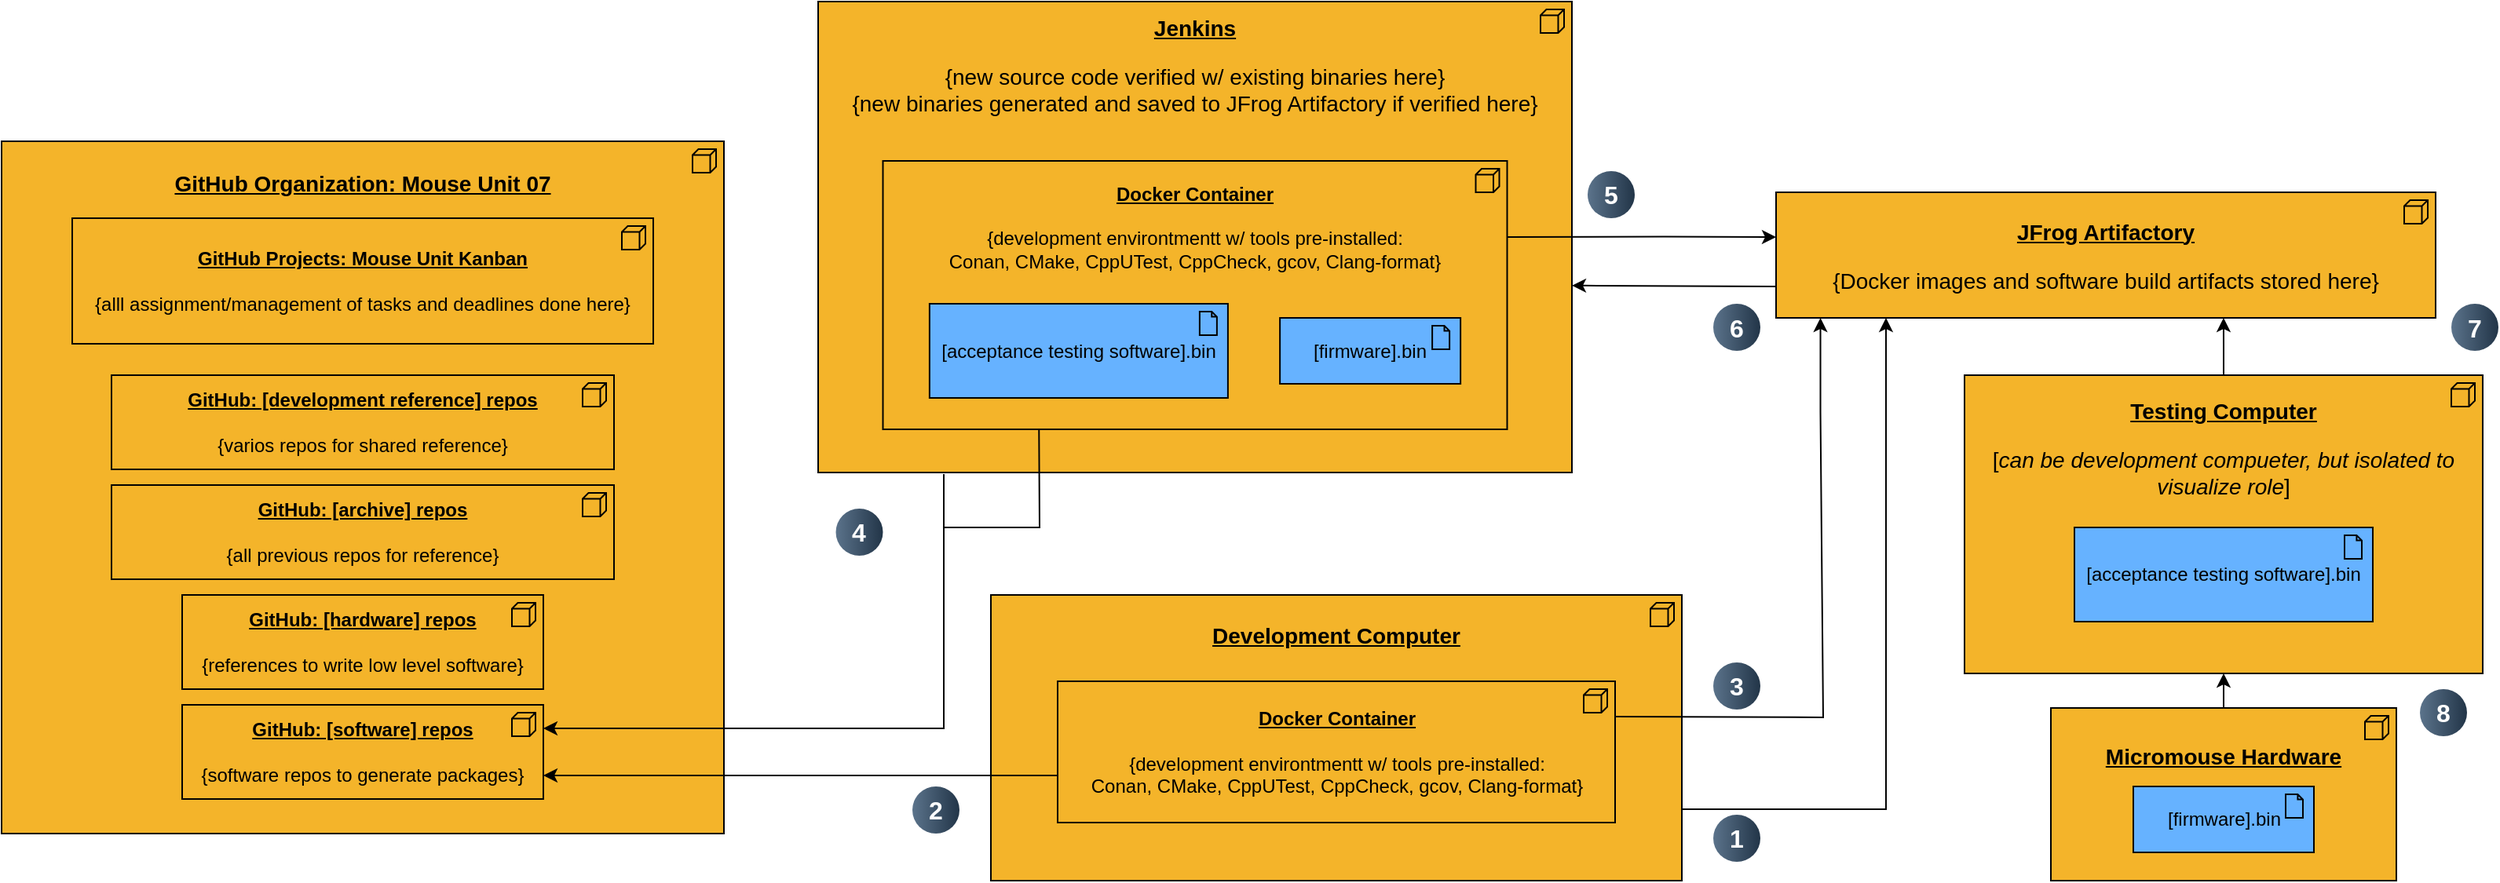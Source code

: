 <mxfile version="26.2.2">
  <diagram name="Page-1" id="e9XtBL2jhPyyOtfbMZeg">
    <mxGraphModel dx="1606" dy="975" grid="1" gridSize="10" guides="1" tooltips="1" connect="1" arrows="1" fold="1" page="1" pageScale="1" pageWidth="850" pageHeight="1100" math="0" shadow="0">
      <root>
        <mxCell id="0" />
        <mxCell id="1" parent="0" />
        <mxCell id="EkDYPHhw-KNSJjigWxGY-2" value="&lt;div style=&quot;&quot;&gt;&lt;b style=&quot;background-color: transparent; color: light-dark(rgb(0, 0, 0), rgb(255, 255, 255));&quot;&gt;&lt;u&gt;&lt;font style=&quot;font-size: 14px;&quot;&gt;GitHub Organization: Mouse Unit 07&lt;/font&gt;&lt;/u&gt;&lt;/b&gt;&lt;/div&gt;&lt;blockquote style=&quot;margin: 0 0 0 40px; border: none; padding: 0px;&quot;&gt;&lt;blockquote style=&quot;margin: 0px 0px 0px 40px; border: none; padding: 0px;&quot;&gt;&lt;b&gt;&lt;u&gt;&lt;br&gt;&lt;/u&gt;&lt;/b&gt;&lt;/blockquote&gt;&lt;blockquote style=&quot;margin: 0 0 0 40px; border: none; padding: 0px;&quot;&gt;&lt;b&gt;&lt;u&gt;&lt;br&gt;&lt;/u&gt;&lt;/b&gt;&lt;/blockquote&gt;&lt;blockquote style=&quot;margin: 0 0 0 40px; border: none; padding: 0px;&quot;&gt;&lt;b&gt;&lt;u&gt;&lt;br&gt;&lt;/u&gt;&lt;/b&gt;&lt;/blockquote&gt;&lt;blockquote style=&quot;margin: 0 0 0 40px; border: none; padding: 0px;&quot;&gt;&lt;b&gt;&lt;u&gt;&lt;br&gt;&lt;/u&gt;&lt;/b&gt;&lt;/blockquote&gt;&lt;blockquote style=&quot;margin: 0 0 0 40px; border: none; padding: 0px;&quot;&gt;&lt;b&gt;&lt;u&gt;&lt;br&gt;&lt;/u&gt;&lt;/b&gt;&lt;/blockquote&gt;&lt;blockquote style=&quot;margin: 0 0 0 40px; border: none; padding: 0px;&quot;&gt;&lt;b&gt;&lt;u&gt;&lt;br&gt;&lt;/u&gt;&lt;/b&gt;&lt;/blockquote&gt;&lt;blockquote style=&quot;margin: 0 0 0 40px; border: none; padding: 0px;&quot;&gt;&lt;b&gt;&lt;u&gt;&lt;br&gt;&lt;/u&gt;&lt;/b&gt;&lt;/blockquote&gt;&lt;blockquote style=&quot;margin: 0 0 0 40px; border: none; padding: 0px;&quot;&gt;&lt;b&gt;&lt;u&gt;&lt;br&gt;&lt;/u&gt;&lt;/b&gt;&lt;/blockquote&gt;&lt;blockquote style=&quot;margin: 0 0 0 40px; border: none; padding: 0px;&quot;&gt;&lt;b&gt;&lt;u&gt;&lt;br&gt;&lt;/u&gt;&lt;/b&gt;&lt;/blockquote&gt;&lt;blockquote style=&quot;margin: 0 0 0 40px; border: none; padding: 0px;&quot;&gt;&lt;b&gt;&lt;u&gt;&lt;br&gt;&lt;/u&gt;&lt;/b&gt;&lt;/blockquote&gt;&lt;blockquote style=&quot;margin: 0 0 0 40px; border: none; padding: 0px;&quot;&gt;&lt;b&gt;&lt;u&gt;&lt;br&gt;&lt;/u&gt;&lt;/b&gt;&lt;/blockquote&gt;&lt;blockquote style=&quot;margin: 0 0 0 40px; border: none; padding: 0px;&quot;&gt;&lt;b&gt;&lt;u&gt;&lt;br&gt;&lt;/u&gt;&lt;/b&gt;&lt;/blockquote&gt;&lt;blockquote style=&quot;margin: 0 0 0 40px; border: none; padding: 0px;&quot;&gt;&lt;b&gt;&lt;u&gt;&lt;br&gt;&lt;/u&gt;&lt;/b&gt;&lt;/blockquote&gt;&lt;blockquote style=&quot;margin: 0 0 0 40px; border: none; padding: 0px;&quot;&gt;&lt;b&gt;&lt;u&gt;&lt;br&gt;&lt;/u&gt;&lt;/b&gt;&lt;/blockquote&gt;&lt;blockquote style=&quot;margin: 0 0 0 40px; border: none; padding: 0px;&quot;&gt;&lt;b&gt;&lt;u&gt;&lt;br&gt;&lt;/u&gt;&lt;/b&gt;&lt;/blockquote&gt;&lt;blockquote style=&quot;margin: 0 0 0 40px; border: none; padding: 0px;&quot;&gt;&lt;b&gt;&lt;u&gt;&lt;br&gt;&lt;/u&gt;&lt;/b&gt;&lt;/blockquote&gt;&lt;blockquote style=&quot;margin: 0 0 0 40px; border: none; padding: 0px;&quot;&gt;&lt;b&gt;&lt;u&gt;&lt;br&gt;&lt;/u&gt;&lt;/b&gt;&lt;/blockquote&gt;&lt;blockquote style=&quot;margin: 0 0 0 40px; border: none; padding: 0px;&quot;&gt;&lt;b&gt;&lt;u&gt;&lt;br&gt;&lt;/u&gt;&lt;/b&gt;&lt;/blockquote&gt;&lt;blockquote style=&quot;margin: 0 0 0 40px; border: none; padding: 0px;&quot;&gt;&lt;b&gt;&lt;u&gt;&lt;br&gt;&lt;/u&gt;&lt;/b&gt;&lt;/blockquote&gt;&lt;blockquote style=&quot;margin: 0 0 0 40px; border: none; padding: 0px;&quot;&gt;&lt;b&gt;&lt;u&gt;&lt;br&gt;&lt;/u&gt;&lt;/b&gt;&lt;/blockquote&gt;&lt;blockquote style=&quot;margin: 0 0 0 40px; border: none; padding: 0px;&quot;&gt;&lt;b&gt;&lt;u&gt;&lt;br&gt;&lt;/u&gt;&lt;/b&gt;&lt;/blockquote&gt;&lt;blockquote style=&quot;margin: 0 0 0 40px; border: none; padding: 0px;&quot;&gt;&lt;b&gt;&lt;u&gt;&lt;br&gt;&lt;/u&gt;&lt;/b&gt;&lt;/blockquote&gt;&lt;blockquote style=&quot;margin: 0 0 0 40px; border: none; padding: 0px;&quot;&gt;&lt;b&gt;&lt;u&gt;&lt;br&gt;&lt;/u&gt;&lt;/b&gt;&lt;/blockquote&gt;&lt;blockquote style=&quot;margin: 0 0 0 40px; border: none; padding: 0px;&quot;&gt;&lt;b&gt;&lt;u&gt;&lt;br&gt;&lt;/u&gt;&lt;/b&gt;&lt;/blockquote&gt;&lt;blockquote style=&quot;margin: 0 0 0 40px; border: none; padding: 0px;&quot;&gt;&lt;b&gt;&lt;u&gt;&lt;br&gt;&lt;/u&gt;&lt;/b&gt;&lt;/blockquote&gt;&lt;blockquote style=&quot;margin: 0 0 0 40px; border: none; padding: 0px;&quot;&gt;&lt;b&gt;&lt;u&gt;&lt;br&gt;&lt;/u&gt;&lt;/b&gt;&lt;/blockquote&gt;&lt;blockquote style=&quot;margin: 0 0 0 40px; border: none; padding: 0px;&quot;&gt;&lt;br&gt;&lt;/blockquote&gt;&lt;/blockquote&gt;" style="html=1;outlineConnect=0;whiteSpace=wrap;fillColor=light-dark(#f4b42a, #004400);shape=mxgraph.archimate.application;appType=node;align=center;" parent="1" vertex="1">
          <mxGeometry x="60" y="188" width="460" height="441" as="geometry" />
        </mxCell>
        <mxCell id="EkDYPHhw-KNSJjigWxGY-4" value="&lt;b&gt;&lt;u&gt;GitHub Projects: Mouse Unit Kanban&lt;/u&gt;&lt;/b&gt;&lt;b&gt;&lt;u&gt;&lt;br&gt;&lt;/u&gt;&lt;/b&gt;&lt;span style=&quot;background-color: transparent; color: light-dark(rgb(0, 0, 0), rgb(255, 255, 255));&quot;&gt;&lt;br&gt;{alll assignment/management of tasks and deadlines done here}&lt;/span&gt;" style="html=1;outlineConnect=0;whiteSpace=wrap;fillColor=light-dark(#f4b42a, #004400);shape=mxgraph.archimate.application;appType=node;align=center;" parent="1" vertex="1">
          <mxGeometry x="105" y="237" width="370" height="80" as="geometry" />
        </mxCell>
        <mxCell id="ZBorQev55Vk7wjFXjuuA-1" value="&lt;b&gt;&lt;u&gt;GitHub: [software] repos&lt;br&gt;&lt;/u&gt;&lt;/b&gt;&lt;br&gt;&lt;span style=&quot;background-color: transparent; color: light-dark(rgb(0, 0, 0), rgb(255, 255, 255));&quot;&gt;{software repos to generate packages}&lt;/span&gt;" style="html=1;outlineConnect=0;whiteSpace=wrap;fillColor=light-dark(#f4b42a, #004400);shape=mxgraph.archimate.application;appType=node;align=center;" vertex="1" parent="1">
          <mxGeometry x="175" y="547" width="230" height="60" as="geometry" />
        </mxCell>
        <mxCell id="ZBorQev55Vk7wjFXjuuA-5" value="&lt;b&gt;&lt;u&gt;GitHub: [development reference] repos&lt;/u&gt;&lt;/b&gt;&lt;div&gt;&lt;br&gt;&lt;span style=&quot;background-color: transparent; color: light-dark(rgb(0, 0, 0), rgb(255, 255, 255));&quot;&gt;{varios repos for shared reference}&lt;/span&gt;&lt;/div&gt;" style="html=1;outlineConnect=0;whiteSpace=wrap;fillColor=light-dark(#f4b42a, #004400);shape=mxgraph.archimate.application;appType=node;align=center;" vertex="1" parent="1">
          <mxGeometry x="130" y="337" width="320" height="60" as="geometry" />
        </mxCell>
        <mxCell id="ZBorQev55Vk7wjFXjuuA-6" value="&lt;b&gt;&lt;u&gt;GitHub: [hardware] repos&lt;br&gt;&lt;/u&gt;&lt;/b&gt;&lt;br&gt;&lt;span style=&quot;background-color: transparent; color: light-dark(rgb(0, 0, 0), rgb(255, 255, 255));&quot;&gt;{references to write low level software}&lt;/span&gt;" style="html=1;outlineConnect=0;whiteSpace=wrap;fillColor=light-dark(#f4b42a, #004400);shape=mxgraph.archimate.application;appType=node;align=center;" vertex="1" parent="1">
          <mxGeometry x="175" y="477" width="230" height="60" as="geometry" />
        </mxCell>
        <mxCell id="ZBorQev55Vk7wjFXjuuA-7" value="&lt;b&gt;&lt;u&gt;GitHub: [archive] repos&lt;br&gt;&lt;/u&gt;&lt;/b&gt;&lt;br&gt;&lt;span style=&quot;background-color: transparent; color: light-dark(rgb(0, 0, 0), rgb(255, 255, 255));&quot;&gt;{all previous repos for reference}&lt;/span&gt;" style="html=1;outlineConnect=0;whiteSpace=wrap;fillColor=light-dark(#f4b42a, #004400);shape=mxgraph.archimate.application;appType=node;align=center;" vertex="1" parent="1">
          <mxGeometry x="130" y="407" width="320" height="60" as="geometry" />
        </mxCell>
        <mxCell id="ZBorQev55Vk7wjFXjuuA-8" value="&lt;span style=&quot;font-size: 14px;&quot;&gt;&lt;b&gt;&lt;u&gt;Development Computer&lt;br&gt;&lt;/u&gt;&lt;/b&gt;&lt;/span&gt;&lt;span style=&quot;font-size: 14px;&quot;&gt;&lt;b&gt;&lt;u&gt;&lt;br&gt;&lt;/u&gt;&lt;/b&gt;&lt;/span&gt;&lt;span style=&quot;font-size: 14px;&quot;&gt;&lt;b&gt;&lt;u&gt;&lt;br&gt;&lt;/u&gt;&lt;/b&gt;&lt;/span&gt;&lt;span style=&quot;font-size: 14px;&quot;&gt;&lt;b&gt;&lt;u&gt;&lt;br&gt;&lt;/u&gt;&lt;/b&gt;&lt;/span&gt;&lt;span style=&quot;font-size: 14px;&quot;&gt;&lt;b&gt;&lt;u&gt;&lt;br&gt;&lt;/u&gt;&lt;/b&gt;&lt;/span&gt;&lt;span style=&quot;font-size: 14px;&quot;&gt;&lt;b&gt;&lt;u&gt;&lt;br&gt;&lt;/u&gt;&lt;/b&gt;&lt;/span&gt;&lt;span style=&quot;font-size: 14px;&quot;&gt;&lt;b&gt;&lt;u&gt;&lt;br&gt;&lt;/u&gt;&lt;/b&gt;&lt;/span&gt;&lt;br&gt;&lt;blockquote style=&quot;margin: 0 0 0 40px; border: none; padding: 0px;&quot;&gt;&lt;br&gt;&lt;/blockquote&gt;" style="html=1;outlineConnect=0;whiteSpace=wrap;fillColor=light-dark(#f4b42a, #004400);shape=mxgraph.archimate.application;appType=node;align=center;" vertex="1" parent="1">
          <mxGeometry x="690" y="477" width="440" height="182" as="geometry" />
        </mxCell>
        <mxCell id="ZBorQev55Vk7wjFXjuuA-9" value="&lt;span style=&quot;background-color: transparent; color: light-dark(rgb(0, 0, 0), rgb(255, 255, 255));&quot;&gt;&lt;b&gt;&lt;u&gt;Docker Container&lt;/u&gt;&lt;/b&gt;&lt;/span&gt;&lt;div&gt;&lt;span style=&quot;background-color: transparent; color: light-dark(rgb(0, 0, 0), rgb(255, 255, 255));&quot;&gt;&lt;br&gt;{development environtmentt w/ tools&amp;nbsp;&lt;/span&gt;&lt;span style=&quot;background-color: transparent; color: light-dark(rgb(0, 0, 0), rgb(255, 255, 255));&quot;&gt;pre-installed&lt;/span&gt;&lt;span style=&quot;background-color: transparent; color: light-dark(rgb(0, 0, 0), rgb(255, 255, 255));&quot;&gt;:&lt;/span&gt;&lt;/div&gt;&lt;div&gt;&lt;span style=&quot;background-color: transparent; color: light-dark(rgb(0, 0, 0), rgb(255, 255, 255));&quot;&gt;Conan, CMake, CppUTest, CppCheck, gcov, Clang-format}&lt;/span&gt;&lt;/div&gt;" style="html=1;outlineConnect=0;whiteSpace=wrap;fillColor=light-dark(#f4b42a, #004400);shape=mxgraph.archimate.application;appType=node;align=center;" vertex="1" parent="1">
          <mxGeometry x="732.5" y="532" width="355" height="90" as="geometry" />
        </mxCell>
        <mxCell id="ZBorQev55Vk7wjFXjuuA-11" value="&lt;span style=&quot;font-size: 14px;&quot;&gt;&lt;b&gt;&lt;u&gt;JFrog Artifactory&lt;/u&gt;&lt;/b&gt;&lt;/span&gt;&lt;span style=&quot;font-size: 14px;&quot;&gt;&lt;b&gt;&lt;u&gt;&lt;br&gt;&lt;/u&gt;&lt;/b&gt;&lt;/span&gt;&lt;br&gt;&lt;span style=&quot;font-size: 14px; background-color: transparent; color: light-dark(rgb(0, 0, 0), rgb(255, 255, 255));&quot;&gt;{Docker images and software build artifacts stored here}&lt;/span&gt;" style="html=1;outlineConnect=0;whiteSpace=wrap;fillColor=light-dark(#f4b42a, #004400);shape=mxgraph.archimate.application;appType=node;align=center;" vertex="1" parent="1">
          <mxGeometry x="1190" y="220.5" width="420" height="80" as="geometry" />
        </mxCell>
        <mxCell id="ZBorQev55Vk7wjFXjuuA-12" value="&lt;span style=&quot;font-size: 14px;&quot;&gt;&lt;b&gt;&lt;u&gt;Jenkins&lt;br&gt;&lt;/u&gt;&lt;/b&gt;&lt;/span&gt;&lt;br&gt;&lt;span style=&quot;font-size: 14px; background-color: transparent; color: light-dark(rgb(0, 0, 0), rgb(255, 255, 255));&quot;&gt;{new source code verified w/ existing binaries here}&lt;/span&gt;&lt;span style=&quot;font-size: 14px;&quot;&gt;&lt;br&gt;{new binaries generated and saved to JFrog Artifactory if verified here}&lt;/span&gt;&lt;div&gt;&lt;span style=&quot;font-size: 14px;&quot;&gt;&lt;br&gt;&lt;/span&gt;&lt;/div&gt;&lt;div&gt;&lt;span style=&quot;font-size: 14px;&quot;&gt;&lt;br&gt;&lt;/span&gt;&lt;/div&gt;&lt;div&gt;&lt;span style=&quot;font-size: 14px;&quot;&gt;&lt;br&gt;&lt;/span&gt;&lt;/div&gt;&lt;div&gt;&lt;span style=&quot;font-size: 14px;&quot;&gt;&lt;br&gt;&lt;/span&gt;&lt;/div&gt;&lt;div&gt;&lt;span style=&quot;font-size: 14px;&quot;&gt;&lt;br&gt;&lt;/span&gt;&lt;/div&gt;&lt;div&gt;&lt;span style=&quot;font-size: 14px;&quot;&gt;&lt;br&gt;&lt;/span&gt;&lt;/div&gt;&lt;div&gt;&lt;span style=&quot;font-size: 14px;&quot;&gt;&lt;br&gt;&lt;/span&gt;&lt;/div&gt;&lt;div&gt;&lt;span style=&quot;font-size: 14px;&quot;&gt;&lt;br&gt;&lt;/span&gt;&lt;/div&gt;&lt;div&gt;&lt;span style=&quot;font-size: 14px;&quot;&gt;&lt;br&gt;&lt;/span&gt;&lt;/div&gt;&lt;div&gt;&lt;span style=&quot;font-size: 14px;&quot;&gt;&lt;br&gt;&lt;/span&gt;&lt;/div&gt;&lt;div&gt;&lt;span style=&quot;font-size: 14px;&quot;&gt;&lt;br&gt;&lt;/span&gt;&lt;/div&gt;&lt;div&gt;&lt;span style=&quot;font-size: 14px;&quot;&gt;&lt;br&gt;&lt;/span&gt;&lt;/div&gt;&lt;div&gt;&lt;span style=&quot;font-size: 14px;&quot;&gt;&lt;br&gt;&lt;/span&gt;&lt;/div&gt;" style="html=1;outlineConnect=0;whiteSpace=wrap;fillColor=light-dark(#f4b42a, #004400);shape=mxgraph.archimate.application;appType=node;align=center;" vertex="1" parent="1">
          <mxGeometry x="580" y="99" width="480" height="300" as="geometry" />
        </mxCell>
        <mxCell id="ZBorQev55Vk7wjFXjuuA-14" value="&lt;span style=&quot;font-size: 14px;&quot;&gt;&lt;b&gt;&lt;u&gt;Micromouse Hardware&lt;/u&gt;&lt;/b&gt;&lt;/span&gt;&lt;div&gt;&lt;span style=&quot;font-size: 14px; background-color: transparent; color: light-dark(rgb(0, 0, 0), rgb(255, 255, 255));&quot;&gt;&lt;br&gt;&lt;/span&gt;&lt;/div&gt;&lt;div&gt;&lt;span style=&quot;font-size: 14px; background-color: transparent; color: light-dark(rgb(0, 0, 0), rgb(255, 255, 255));&quot;&gt;&lt;br&gt;&lt;/span&gt;&lt;/div&gt;&lt;div&gt;&lt;br&gt;&lt;/div&gt;" style="html=1;outlineConnect=0;whiteSpace=wrap;fillColor=light-dark(#f4b42a, #004400);shape=mxgraph.archimate.application;appType=node;align=center;" vertex="1" parent="1">
          <mxGeometry x="1365" y="549" width="220" height="110" as="geometry" />
        </mxCell>
        <mxCell id="ZBorQev55Vk7wjFXjuuA-15" value="&lt;span style=&quot;background-color: transparent; color: light-dark(rgb(0, 0, 0), rgb(255, 255, 255));&quot;&gt;&lt;b&gt;&lt;u&gt;Docker Container&lt;/u&gt;&lt;/b&gt;&lt;/span&gt;&lt;div&gt;&lt;span style=&quot;background-color: transparent; color: light-dark(rgb(0, 0, 0), rgb(255, 255, 255));&quot;&gt;&lt;br&gt;{development environtmentt w/ tools&amp;nbsp;&lt;/span&gt;&lt;span style=&quot;background-color: transparent; color: light-dark(rgb(0, 0, 0), rgb(255, 255, 255));&quot;&gt;pre-installed&lt;/span&gt;&lt;span style=&quot;background-color: transparent; color: light-dark(rgb(0, 0, 0), rgb(255, 255, 255));&quot;&gt;:&lt;/span&gt;&lt;/div&gt;&lt;div&gt;&lt;span style=&quot;background-color: transparent; color: light-dark(rgb(0, 0, 0), rgb(255, 255, 255));&quot;&gt;Conan, CMake, CppUTest, CppCheck, gcov, Clang-format}&lt;/span&gt;&lt;/div&gt;&lt;div&gt;&lt;span style=&quot;background-color: transparent; color: light-dark(rgb(0, 0, 0), rgb(255, 255, 255));&quot;&gt;&lt;br&gt;&lt;/span&gt;&lt;/div&gt;&lt;div&gt;&lt;span style=&quot;background-color: transparent; color: light-dark(rgb(0, 0, 0), rgb(255, 255, 255));&quot;&gt;&lt;br&gt;&lt;/span&gt;&lt;/div&gt;&lt;div&gt;&lt;span style=&quot;background-color: transparent; color: light-dark(rgb(0, 0, 0), rgb(255, 255, 255));&quot;&gt;&lt;br&gt;&lt;/span&gt;&lt;/div&gt;&lt;div&gt;&lt;span style=&quot;background-color: transparent; color: light-dark(rgb(0, 0, 0), rgb(255, 255, 255));&quot;&gt;&lt;br&gt;&lt;/span&gt;&lt;/div&gt;&lt;div&gt;&lt;span style=&quot;background-color: transparent; color: light-dark(rgb(0, 0, 0), rgb(255, 255, 255));&quot;&gt;&lt;br&gt;&lt;/span&gt;&lt;/div&gt;&lt;div&gt;&lt;span style=&quot;background-color: transparent; color: light-dark(rgb(0, 0, 0), rgb(255, 255, 255));&quot;&gt;&lt;br&gt;&lt;/span&gt;&lt;/div&gt;" style="html=1;outlineConnect=0;whiteSpace=wrap;fillColor=light-dark(#f4b42a, #004400);shape=mxgraph.archimate.application;appType=node;align=center;" vertex="1" parent="1">
          <mxGeometry x="621.25" y="200.5" width="397.5" height="171" as="geometry" />
        </mxCell>
        <mxCell id="ZBorQev55Vk7wjFXjuuA-17" value="[firmware].bin" style="html=1;outlineConnect=0;whiteSpace=wrap;fillColor=#66B2FF;shape=mxgraph.archimate3.application;appType=artifact;archiType=square;" vertex="1" parent="1">
          <mxGeometry x="1417.5" y="599" width="115" height="42" as="geometry" />
        </mxCell>
        <mxCell id="ZBorQev55Vk7wjFXjuuA-19" value="[acceptance testing software].bin" style="html=1;outlineConnect=0;whiteSpace=wrap;fillColor=#66B2FF;shape=mxgraph.archimate3.application;appType=artifact;archiType=square;" vertex="1" parent="1">
          <mxGeometry x="650.94" y="291.5" width="190" height="60" as="geometry" />
        </mxCell>
        <mxCell id="ZBorQev55Vk7wjFXjuuA-20" value="[firmware].bin" style="html=1;outlineConnect=0;whiteSpace=wrap;fillColor=#66B2FF;shape=mxgraph.archimate3.application;appType=artifact;archiType=square;" vertex="1" parent="1">
          <mxGeometry x="874.06" y="300.5" width="115" height="42" as="geometry" />
        </mxCell>
        <mxCell id="ZBorQev55Vk7wjFXjuuA-45" style="edgeStyle=orthogonalEdgeStyle;rounded=0;orthogonalLoop=1;jettySize=auto;html=1;" edge="1" parent="1" source="ZBorQev55Vk7wjFXjuuA-21">
          <mxGeometry relative="1" as="geometry">
            <mxPoint x="1474.97" y="300.5" as="targetPoint" />
            <mxPoint x="1474.97" y="327.5" as="sourcePoint" />
          </mxGeometry>
        </mxCell>
        <mxCell id="ZBorQev55Vk7wjFXjuuA-21" value="&lt;div style=&quot;&quot;&gt;&lt;b style=&quot;font-size: 14px; background-color: transparent; color: light-dark(rgb(0, 0, 0), rgb(255, 255, 255));&quot;&gt;&lt;u&gt;Testing Computer&lt;/u&gt;&lt;/b&gt;&lt;/div&gt;&lt;div style=&quot;&quot;&gt;&lt;br&gt;&lt;/div&gt;&lt;span style=&quot;font-size: 14px; background-color: transparent; color: light-dark(rgb(0, 0, 0), rgb(255, 255, 255));&quot;&gt;&lt;div style=&quot;&quot;&gt;&lt;span style=&quot;background-color: transparent; color: light-dark(rgb(0, 0, 0), rgb(255, 255, 255));&quot;&gt;[&lt;/span&gt;&lt;i style=&quot;background-color: transparent; color: light-dark(rgb(0, 0, 0), rgb(255, 255, 255));&quot;&gt;can be development compueter,&amp;nbsp;&lt;/i&gt;&lt;i style=&quot;background-color: transparent; color: light-dark(rgb(0, 0, 0), rgb(255, 255, 255));&quot;&gt;but isolated to visualize role&lt;/i&gt;&lt;span style=&quot;background-color: transparent; color: light-dark(rgb(0, 0, 0), rgb(255, 255, 255));&quot;&gt;]&lt;/span&gt;&lt;/div&gt;&lt;/span&gt;&lt;div style=&quot;&quot;&gt;&lt;span style=&quot;font-size: 14px;&quot;&gt;&lt;b&gt;&lt;u&gt;&lt;br&gt;&lt;/u&gt;&lt;/b&gt;&lt;/span&gt;&lt;/div&gt;&lt;div style=&quot;&quot;&gt;&lt;span style=&quot;font-size: 14px;&quot;&gt;&lt;b&gt;&lt;u&gt;&lt;br&gt;&lt;/u&gt;&lt;/b&gt;&lt;/span&gt;&lt;/div&gt;&lt;div style=&quot;&quot;&gt;&lt;span style=&quot;font-size: 14px;&quot;&gt;&lt;b&gt;&lt;u&gt;&lt;br&gt;&lt;/u&gt;&lt;/b&gt;&lt;/span&gt;&lt;/div&gt;&lt;div style=&quot;&quot;&gt;&lt;span style=&quot;font-size: 14px;&quot;&gt;&lt;b&gt;&lt;u&gt;&lt;br&gt;&lt;/u&gt;&lt;/b&gt;&lt;/span&gt;&lt;/div&gt;&lt;br&gt;&lt;blockquote style=&quot;margin: 0 0 0 40px; border: none; padding: 0px;&quot;&gt;&lt;br&gt;&lt;/blockquote&gt;" style="html=1;outlineConnect=0;whiteSpace=wrap;fillColor=light-dark(#f4b42a, #004400);shape=mxgraph.archimate.application;appType=node;align=center;" vertex="1" parent="1">
          <mxGeometry x="1310" y="337" width="330" height="190" as="geometry" />
        </mxCell>
        <mxCell id="ZBorQev55Vk7wjFXjuuA-18" value="[acceptance testing software].bin" style="html=1;outlineConnect=0;whiteSpace=wrap;fillColor=#66B2FF;shape=mxgraph.archimate3.application;appType=artifact;archiType=square;" vertex="1" parent="1">
          <mxGeometry x="1380" y="434" width="190" height="60" as="geometry" />
        </mxCell>
        <mxCell id="ZBorQev55Vk7wjFXjuuA-23" style="edgeStyle=orthogonalEdgeStyle;rounded=0;orthogonalLoop=1;jettySize=auto;html=1;entryX=1;entryY=0.75;entryDx=0;entryDy=0;entryPerimeter=0;exitX=0;exitY=0.75;exitDx=0;exitDy=0;exitPerimeter=0;" edge="1" parent="1" source="ZBorQev55Vk7wjFXjuuA-9" target="ZBorQev55Vk7wjFXjuuA-1">
          <mxGeometry relative="1" as="geometry">
            <Array as="points">
              <mxPoint x="732" y="592" />
            </Array>
          </mxGeometry>
        </mxCell>
        <mxCell id="ZBorQev55Vk7wjFXjuuA-26" style="edgeStyle=orthogonalEdgeStyle;rounded=0;orthogonalLoop=1;jettySize=auto;html=1;exitX=1;exitY=0.75;exitDx=0;exitDy=0;exitPerimeter=0;" edge="1" parent="1" source="ZBorQev55Vk7wjFXjuuA-8">
          <mxGeometry relative="1" as="geometry">
            <mxPoint x="1060.0" y="613.5" as="sourcePoint" />
            <mxPoint x="1260" y="300.5" as="targetPoint" />
            <Array as="points">
              <mxPoint x="1260" y="613" />
            </Array>
          </mxGeometry>
        </mxCell>
        <mxCell id="ZBorQev55Vk7wjFXjuuA-27" value="" style="endArrow=classic;html=1;rounded=0;exitX=1;exitY=0.25;exitDx=0;exitDy=0;exitPerimeter=0;" edge="1" parent="1" source="ZBorQev55Vk7wjFXjuuA-9">
          <mxGeometry width="50" height="50" relative="1" as="geometry">
            <mxPoint x="1140" y="560" as="sourcePoint" />
            <mxPoint x="1218.26" y="300.5" as="targetPoint" />
            <Array as="points">
              <mxPoint x="1220" y="555" />
              <mxPoint x="1218.26" y="360.5" />
            </Array>
          </mxGeometry>
        </mxCell>
        <mxCell id="ZBorQev55Vk7wjFXjuuA-28" value="" style="endArrow=classic;html=1;rounded=0;entryX=1;entryY=0.25;entryDx=0;entryDy=0;entryPerimeter=0;" edge="1" parent="1" target="ZBorQev55Vk7wjFXjuuA-1">
          <mxGeometry width="50" height="50" relative="1" as="geometry">
            <mxPoint x="660" y="400" as="sourcePoint" />
            <mxPoint x="580" y="510" as="targetPoint" />
            <Array as="points">
              <mxPoint x="660" y="562" />
            </Array>
          </mxGeometry>
        </mxCell>
        <mxCell id="ZBorQev55Vk7wjFXjuuA-29" value="" style="endArrow=classic;html=1;rounded=0;" edge="1" parent="1">
          <mxGeometry width="50" height="50" relative="1" as="geometry">
            <mxPoint x="1018.75" y="249.03" as="sourcePoint" />
            <mxPoint x="1190" y="249" as="targetPoint" />
            <Array as="points">
              <mxPoint x="1118.75" y="248.78" />
            </Array>
          </mxGeometry>
        </mxCell>
        <mxCell id="ZBorQev55Vk7wjFXjuuA-30" value="" style="endArrow=classic;html=1;rounded=0;exitX=0;exitY=0.75;exitDx=0;exitDy=0;exitPerimeter=0;entryX=1;entryY=0.603;entryDx=0;entryDy=0;entryPerimeter=0;" edge="1" parent="1" source="ZBorQev55Vk7wjFXjuuA-11" target="ZBorQev55Vk7wjFXjuuA-12">
          <mxGeometry width="50" height="50" relative="1" as="geometry">
            <mxPoint x="1120" y="370" as="sourcePoint" />
            <mxPoint x="1070" y="280" as="targetPoint" />
          </mxGeometry>
        </mxCell>
        <mxCell id="ZBorQev55Vk7wjFXjuuA-31" value="" style="endArrow=none;html=1;rounded=0;entryX=0.25;entryY=1;entryDx=0;entryDy=0;entryPerimeter=0;" edge="1" parent="1" target="ZBorQev55Vk7wjFXjuuA-15">
          <mxGeometry width="50" height="50" relative="1" as="geometry">
            <mxPoint x="660" y="434" as="sourcePoint" />
            <mxPoint x="721" y="380" as="targetPoint" />
            <Array as="points">
              <mxPoint x="721" y="434" />
            </Array>
          </mxGeometry>
        </mxCell>
        <mxCell id="ZBorQev55Vk7wjFXjuuA-35" value="1" style="ellipse;whiteSpace=wrap;html=1;aspect=fixed;rotation=0;gradientColor=#223548;strokeColor=none;gradientDirection=east;fillColor=#5b738b;rounded=0;pointerEvents=0;fontFamily=Helvetica;fontSize=16;fontColor=#FFFFFF;spacingTop=4;spacingBottom=4;spacingLeft=4;spacingRight=4;points=[];fontStyle=1" vertex="1" parent="1">
          <mxGeometry x="1150" y="617" width="30" height="30" as="geometry" />
        </mxCell>
        <mxCell id="ZBorQev55Vk7wjFXjuuA-36" value="2" style="ellipse;whiteSpace=wrap;html=1;aspect=fixed;rotation=0;gradientColor=#223548;strokeColor=none;gradientDirection=east;fillColor=#5b738b;rounded=0;pointerEvents=0;fontFamily=Helvetica;fontSize=16;fontColor=#FFFFFF;spacingTop=4;spacingBottom=4;spacingLeft=4;spacingRight=4;points=[];fontStyle=1" vertex="1" parent="1">
          <mxGeometry x="640" y="599" width="30" height="30" as="geometry" />
        </mxCell>
        <mxCell id="ZBorQev55Vk7wjFXjuuA-37" value="3" style="ellipse;whiteSpace=wrap;html=1;aspect=fixed;rotation=0;gradientColor=#223548;strokeColor=none;gradientDirection=east;fillColor=#5b738b;rounded=0;pointerEvents=0;fontFamily=Helvetica;fontSize=16;fontColor=#FFFFFF;spacingTop=4;spacingBottom=4;spacingLeft=4;spacingRight=4;points=[];fontStyle=1" vertex="1" parent="1">
          <mxGeometry x="1150" y="520" width="30" height="30" as="geometry" />
        </mxCell>
        <mxCell id="ZBorQev55Vk7wjFXjuuA-38" value="4" style="ellipse;whiteSpace=wrap;html=1;aspect=fixed;rotation=0;gradientColor=#223548;strokeColor=none;gradientDirection=east;fillColor=#5b738b;rounded=0;pointerEvents=0;fontFamily=Helvetica;fontSize=16;fontColor=#FFFFFF;spacingTop=4;spacingBottom=4;spacingLeft=4;spacingRight=4;points=[];fontStyle=1" vertex="1" parent="1">
          <mxGeometry x="591.25" y="422" width="30" height="30" as="geometry" />
        </mxCell>
        <mxCell id="ZBorQev55Vk7wjFXjuuA-39" value="5" style="ellipse;whiteSpace=wrap;html=1;aspect=fixed;rotation=0;gradientColor=#223548;strokeColor=none;gradientDirection=east;fillColor=#5b738b;rounded=0;pointerEvents=0;fontFamily=Helvetica;fontSize=16;fontColor=#FFFFFF;spacingTop=4;spacingBottom=4;spacingLeft=4;spacingRight=4;points=[];fontStyle=1" vertex="1" parent="1">
          <mxGeometry x="1070" y="207" width="30" height="30" as="geometry" />
        </mxCell>
        <mxCell id="ZBorQev55Vk7wjFXjuuA-40" value="6" style="ellipse;whiteSpace=wrap;html=1;aspect=fixed;rotation=0;gradientColor=#223548;strokeColor=none;gradientDirection=east;fillColor=#5b738b;rounded=0;pointerEvents=0;fontFamily=Helvetica;fontSize=16;fontColor=#FFFFFF;spacingTop=4;spacingBottom=4;spacingLeft=4;spacingRight=4;points=[];fontStyle=1" vertex="1" parent="1">
          <mxGeometry x="1150" y="291.5" width="30" height="30" as="geometry" />
        </mxCell>
        <mxCell id="ZBorQev55Vk7wjFXjuuA-41" value="7" style="ellipse;whiteSpace=wrap;html=1;aspect=fixed;rotation=0;gradientColor=#223548;strokeColor=none;gradientDirection=east;fillColor=#5b738b;rounded=0;pointerEvents=0;fontFamily=Helvetica;fontSize=16;fontColor=#FFFFFF;spacingTop=4;spacingBottom=4;spacingLeft=4;spacingRight=4;points=[];fontStyle=1" vertex="1" parent="1">
          <mxGeometry x="1620" y="291.5" width="30" height="30" as="geometry" />
        </mxCell>
        <mxCell id="ZBorQev55Vk7wjFXjuuA-42" value="8" style="ellipse;whiteSpace=wrap;html=1;aspect=fixed;rotation=0;gradientColor=#223548;strokeColor=none;gradientDirection=east;fillColor=#5b738b;rounded=0;pointerEvents=0;fontFamily=Helvetica;fontSize=16;fontColor=#FFFFFF;spacingTop=4;spacingBottom=4;spacingLeft=4;spacingRight=4;points=[];fontStyle=1" vertex="1" parent="1">
          <mxGeometry x="1600" y="537" width="30" height="30" as="geometry" />
        </mxCell>
        <mxCell id="ZBorQev55Vk7wjFXjuuA-46" style="edgeStyle=orthogonalEdgeStyle;rounded=0;orthogonalLoop=1;jettySize=auto;html=1;entryX=0.5;entryY=1;entryDx=0;entryDy=0;entryPerimeter=0;" edge="1" parent="1" source="ZBorQev55Vk7wjFXjuuA-14" target="ZBorQev55Vk7wjFXjuuA-21">
          <mxGeometry relative="1" as="geometry" />
        </mxCell>
      </root>
    </mxGraphModel>
  </diagram>
</mxfile>
